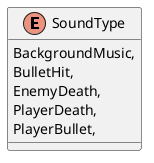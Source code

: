 @startuml
enum SoundType {
    BackgroundMusic,
    BulletHit,
    EnemyDeath,
    PlayerDeath,
    PlayerBullet,
}
@enduml
